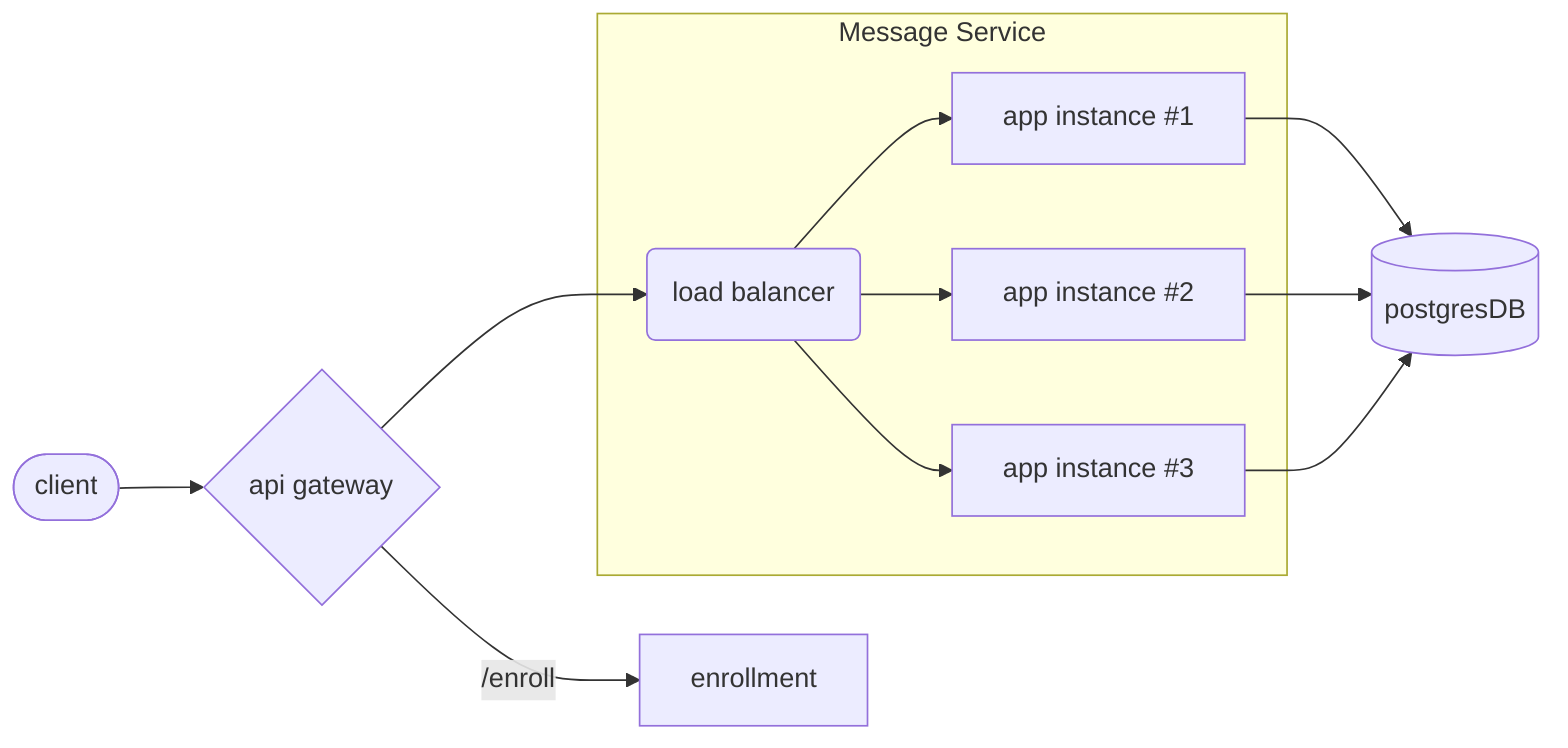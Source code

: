 flowchart LR;
    id1([client])-->id8{api gateway};
    id8-->id2(load balancer);
    id8--/enroll-->id9[enrollment];
    subgraph Message Service
    id2-->id4[app instance #1];
    id2-->id5[app instance #2];
    id2-->id6[app instance #3];
    end
    id4-->id7[(postgresDB)];
    id5-->id7;
    id6-->id7;